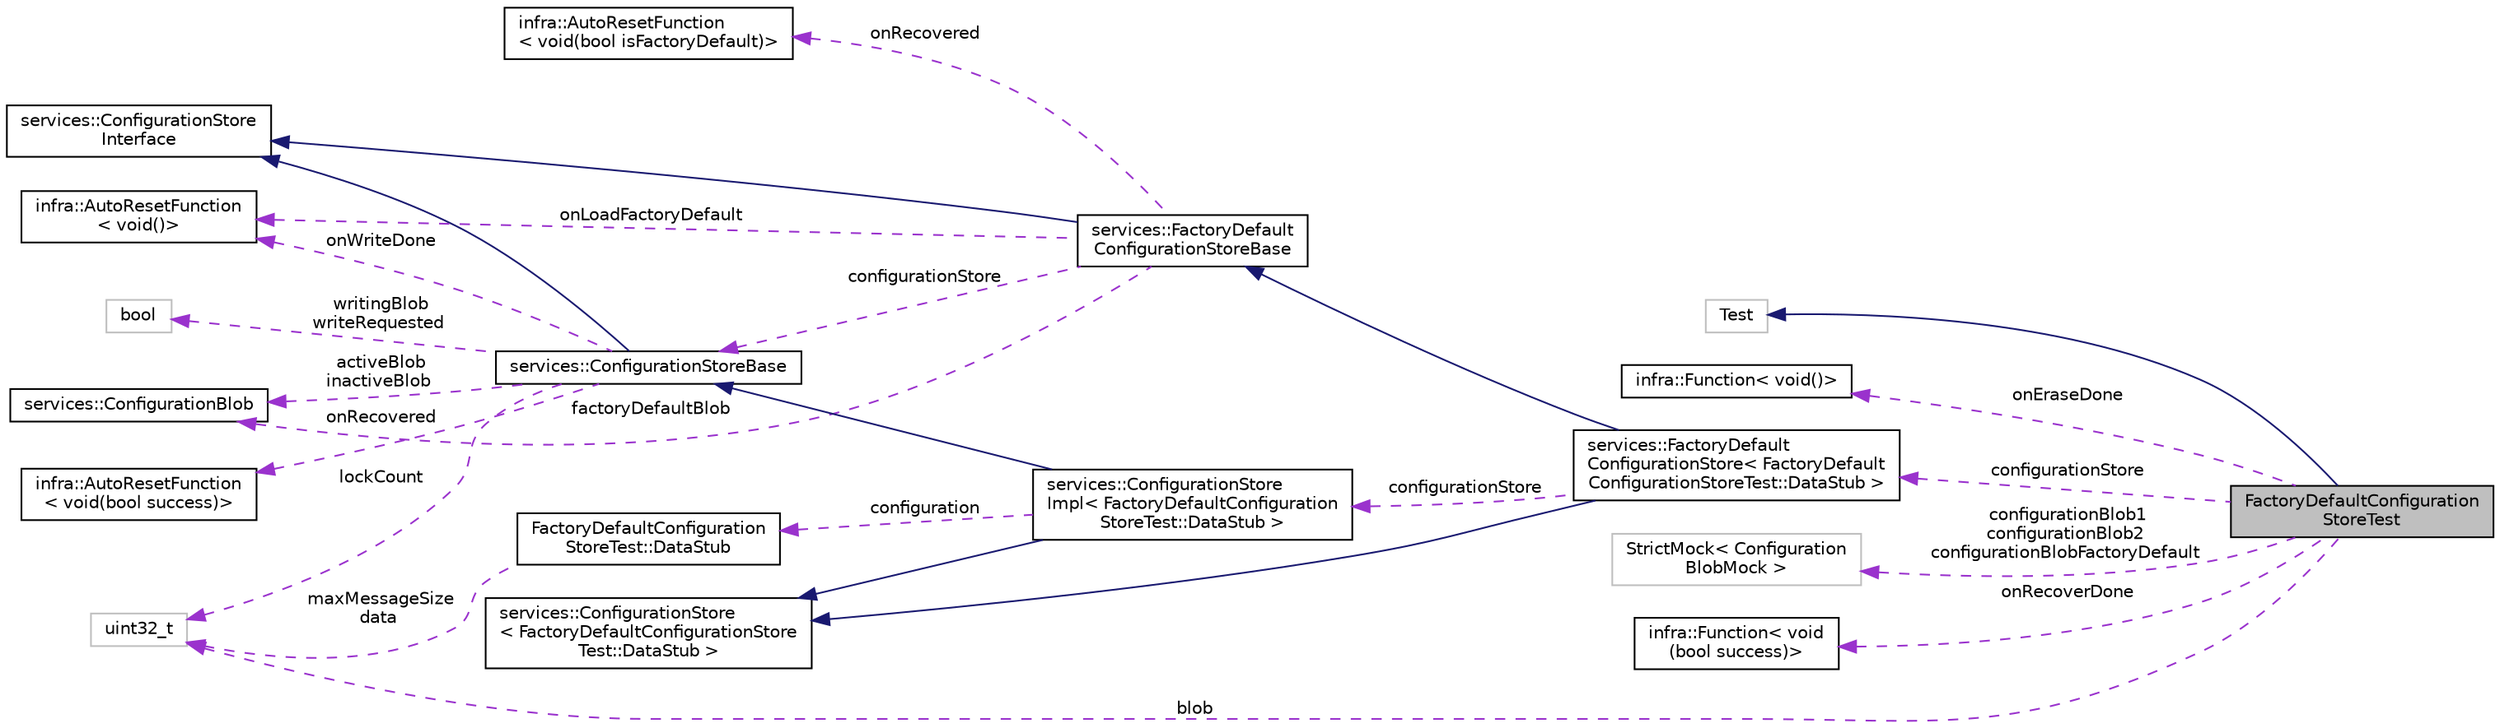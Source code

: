 digraph "FactoryDefaultConfigurationStoreTest"
{
 // INTERACTIVE_SVG=YES
  edge [fontname="Helvetica",fontsize="10",labelfontname="Helvetica",labelfontsize="10"];
  node [fontname="Helvetica",fontsize="10",shape=record];
  rankdir="LR";
  Node2 [label="FactoryDefaultConfiguration\lStoreTest",height=0.2,width=0.4,color="black", fillcolor="grey75", style="filled", fontcolor="black"];
  Node3 -> Node2 [dir="back",color="midnightblue",fontsize="10",style="solid",fontname="Helvetica"];
  Node3 [label="Test",height=0.2,width=0.4,color="grey75", fillcolor="white", style="filled"];
  Node4 -> Node2 [dir="back",color="darkorchid3",fontsize="10",style="dashed",label=" onEraseDone" ,fontname="Helvetica"];
  Node4 [label="infra::Function\< void()\>",height=0.2,width=0.4,color="black", fillcolor="white", style="filled",URL="$da/d07/classinfra_1_1_function.html"];
  Node5 -> Node2 [dir="back",color="darkorchid3",fontsize="10",style="dashed",label=" blob" ,fontname="Helvetica"];
  Node5 [label="uint32_t",height=0.2,width=0.4,color="grey75", fillcolor="white", style="filled"];
  Node6 -> Node2 [dir="back",color="darkorchid3",fontsize="10",style="dashed",label=" configurationBlob1\nconfigurationBlob2\nconfigurationBlobFactoryDefault" ,fontname="Helvetica"];
  Node6 [label="StrictMock\< Configuration\lBlobMock \>",height=0.2,width=0.4,color="grey75", fillcolor="white", style="filled"];
  Node7 -> Node2 [dir="back",color="darkorchid3",fontsize="10",style="dashed",label=" onRecoverDone" ,fontname="Helvetica"];
  Node7 [label="infra::Function\< void\l(bool success)\>",height=0.2,width=0.4,color="black", fillcolor="white", style="filled",URL="$da/d07/classinfra_1_1_function.html"];
  Node8 -> Node2 [dir="back",color="darkorchid3",fontsize="10",style="dashed",label=" configurationStore" ,fontname="Helvetica"];
  Node8 [label="services::FactoryDefault\lConfigurationStore\< FactoryDefault\lConfigurationStoreTest::DataStub \>",height=0.2,width=0.4,color="black", fillcolor="white", style="filled",URL="$d0/dab/classservices_1_1_factory_default_configuration_store.html"];
  Node9 -> Node8 [dir="back",color="midnightblue",fontsize="10",style="solid",fontname="Helvetica"];
  Node9 [label="services::FactoryDefault\lConfigurationStoreBase",height=0.2,width=0.4,color="black", fillcolor="white", style="filled",URL="$de/def/classservices_1_1_factory_default_configuration_store_base.html"];
  Node10 -> Node9 [dir="back",color="midnightblue",fontsize="10",style="solid",fontname="Helvetica"];
  Node10 [label="services::ConfigurationStore\lInterface",height=0.2,width=0.4,color="black", fillcolor="white", style="filled",URL="$d7/d56/classservices_1_1_configuration_store_interface.html"];
  Node11 -> Node9 [dir="back",color="darkorchid3",fontsize="10",style="dashed",label=" onRecovered" ,fontname="Helvetica"];
  Node11 [label="infra::AutoResetFunction\l\< void(bool isFactoryDefault)\>",height=0.2,width=0.4,color="black", fillcolor="white", style="filled",URL="$d5/d33/classinfra_1_1_auto_reset_function.html"];
  Node12 -> Node9 [dir="back",color="darkorchid3",fontsize="10",style="dashed",label=" onLoadFactoryDefault" ,fontname="Helvetica"];
  Node12 [label="infra::AutoResetFunction\l\< void()\>",height=0.2,width=0.4,color="black", fillcolor="white", style="filled",URL="$d5/d33/classinfra_1_1_auto_reset_function.html"];
  Node13 -> Node9 [dir="back",color="darkorchid3",fontsize="10",style="dashed",label=" factoryDefaultBlob" ,fontname="Helvetica"];
  Node13 [label="services::ConfigurationBlob",height=0.2,width=0.4,color="black", fillcolor="white", style="filled",URL="$d1/da2/classservices_1_1_configuration_blob.html"];
  Node14 -> Node9 [dir="back",color="darkorchid3",fontsize="10",style="dashed",label=" configurationStore" ,fontname="Helvetica"];
  Node14 [label="services::ConfigurationStoreBase",height=0.2,width=0.4,color="black", fillcolor="white", style="filled",URL="$d4/dc9/classservices_1_1_configuration_store_base.html"];
  Node10 -> Node14 [dir="back",color="midnightblue",fontsize="10",style="solid",fontname="Helvetica"];
  Node12 -> Node14 [dir="back",color="darkorchid3",fontsize="10",style="dashed",label=" onWriteDone" ,fontname="Helvetica"];
  Node15 -> Node14 [dir="back",color="darkorchid3",fontsize="10",style="dashed",label=" onRecovered" ,fontname="Helvetica"];
  Node15 [label="infra::AutoResetFunction\l\< void(bool success)\>",height=0.2,width=0.4,color="black", fillcolor="white", style="filled",URL="$d5/d33/classinfra_1_1_auto_reset_function.html"];
  Node5 -> Node14 [dir="back",color="darkorchid3",fontsize="10",style="dashed",label=" lockCount" ,fontname="Helvetica"];
  Node16 -> Node14 [dir="back",color="darkorchid3",fontsize="10",style="dashed",label=" writingBlob\nwriteRequested" ,fontname="Helvetica"];
  Node16 [label="bool",height=0.2,width=0.4,color="grey75", fillcolor="white", style="filled"];
  Node13 -> Node14 [dir="back",color="darkorchid3",fontsize="10",style="dashed",label=" activeBlob\ninactiveBlob" ,fontname="Helvetica"];
  Node17 -> Node8 [dir="back",color="midnightblue",fontsize="10",style="solid",fontname="Helvetica"];
  Node17 [label="services::ConfigurationStore\l\< FactoryDefaultConfigurationStore\lTest::DataStub \>",height=0.2,width=0.4,color="black", fillcolor="white", style="filled",URL="$d3/db6/classservices_1_1_configuration_store.html"];
  Node18 -> Node8 [dir="back",color="darkorchid3",fontsize="10",style="dashed",label=" configurationStore" ,fontname="Helvetica"];
  Node18 [label="services::ConfigurationStore\lImpl\< FactoryDefaultConfiguration\lStoreTest::DataStub \>",height=0.2,width=0.4,color="black", fillcolor="white", style="filled",URL="$de/d57/classservices_1_1_configuration_store_impl.html"];
  Node14 -> Node18 [dir="back",color="midnightblue",fontsize="10",style="solid",fontname="Helvetica"];
  Node17 -> Node18 [dir="back",color="midnightblue",fontsize="10",style="solid",fontname="Helvetica"];
  Node19 -> Node18 [dir="back",color="darkorchid3",fontsize="10",style="dashed",label=" configuration" ,fontname="Helvetica"];
  Node19 [label="FactoryDefaultConfiguration\lStoreTest::DataStub",height=0.2,width=0.4,color="black", fillcolor="white", style="filled",URL="$d9/da0/struct_factory_default_configuration_store_test_1_1_data_stub.html"];
  Node5 -> Node19 [dir="back",color="darkorchid3",fontsize="10",style="dashed",label=" maxMessageSize\ndata" ,fontname="Helvetica"];
}
